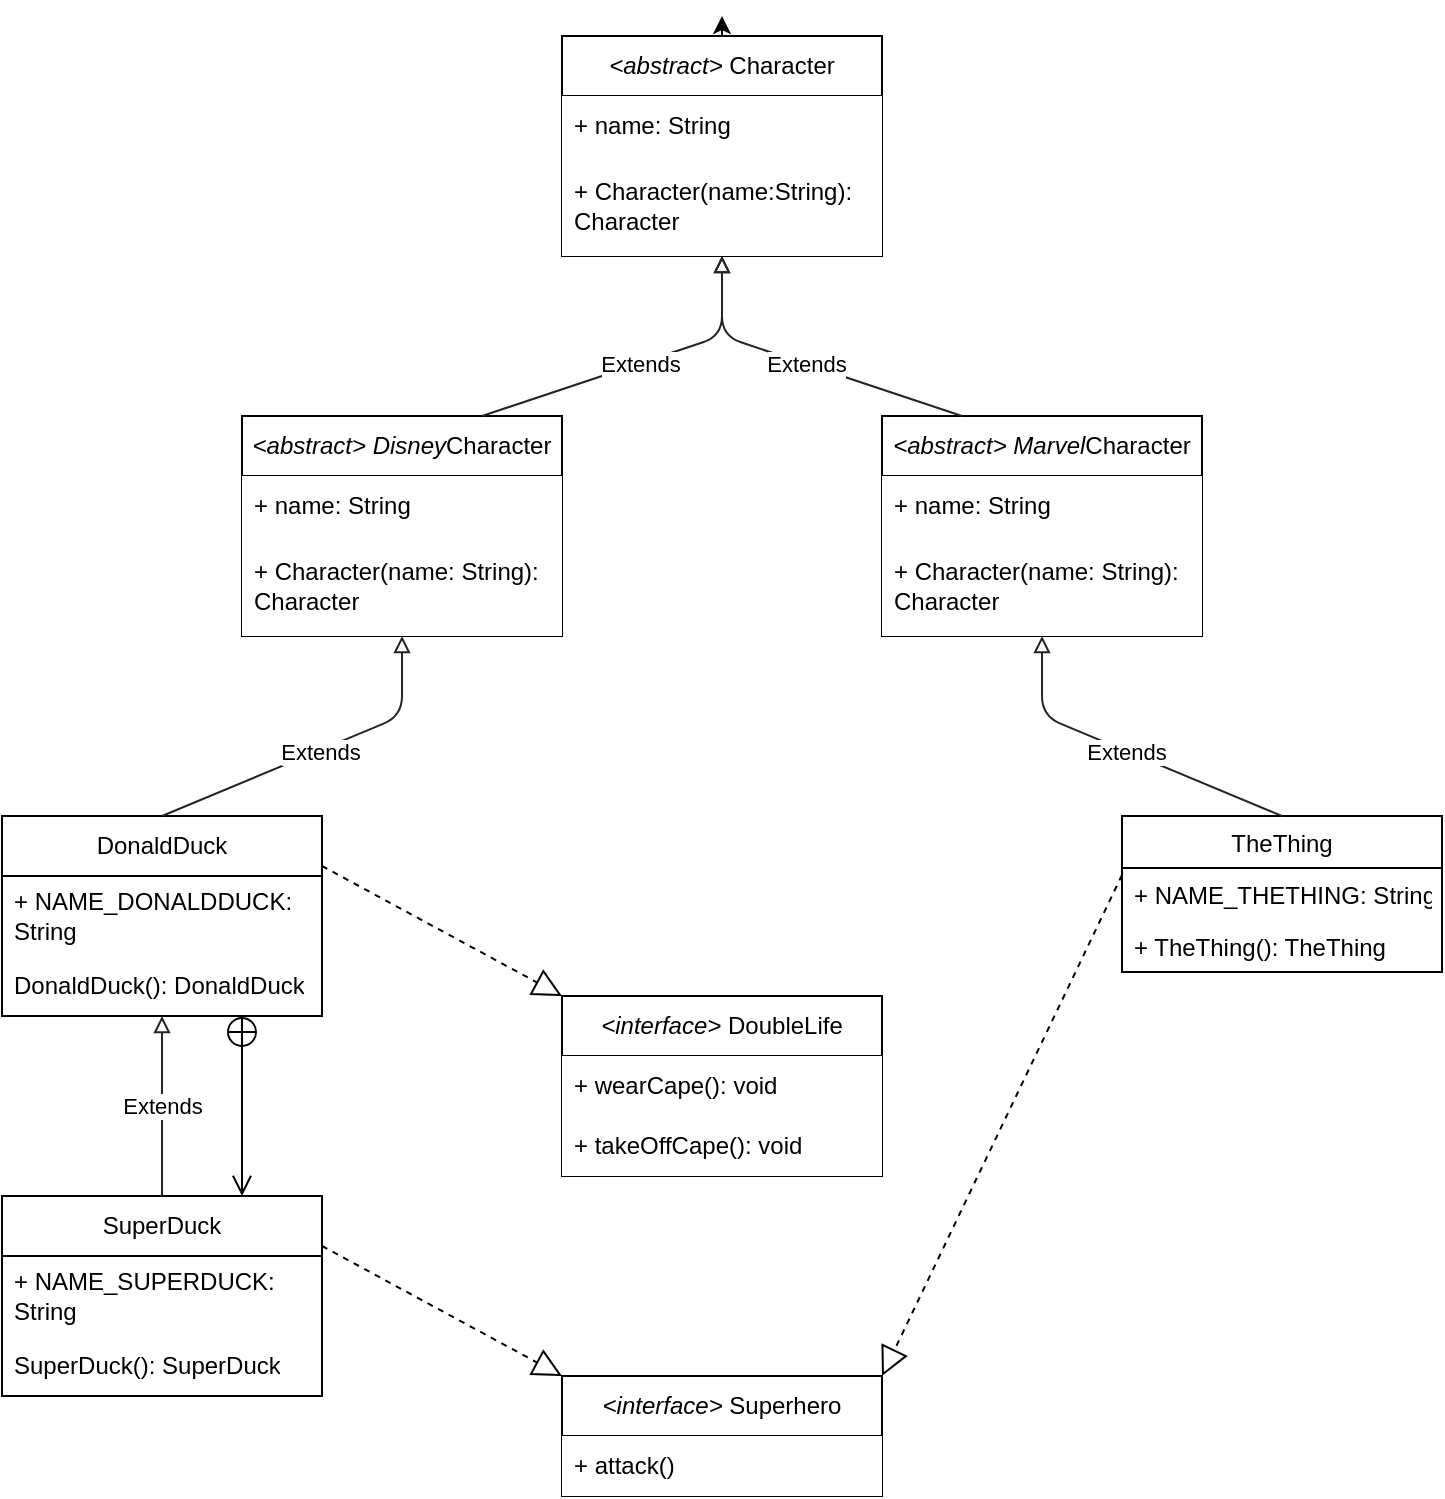 <mxfile>
    <diagram id="sdzkiKTDT73P22OviC2m" name="Page-1">
        <mxGraphModel dx="784" dy="230" grid="1" gridSize="10" guides="1" tooltips="1" connect="1" arrows="1" fold="1" page="1" pageScale="1" pageWidth="3300" pageHeight="2339" background="#ffffff" math="0" shadow="0">
            <root>
                <mxCell id="0"/>
                <mxCell id="1" parent="0"/>
                <mxCell id="12" style="edgeStyle=none;html=1;exitX=0.5;exitY=0;exitDx=0;exitDy=0;" parent="1" source="2" edge="1">
                    <mxGeometry relative="1" as="geometry">
                        <mxPoint x="400" y="80" as="targetPoint"/>
                    </mxGeometry>
                </mxCell>
                <mxCell id="2" value="&lt;i&gt;&amp;lt;abstract&amp;gt; &lt;/i&gt;Character" style="swimlane;fontStyle=0;childLayout=stackLayout;horizontal=1;startSize=30;horizontalStack=0;resizeParent=1;resizeParentMax=0;resizeLast=0;collapsible=1;marginBottom=0;whiteSpace=wrap;html=1;gradientColor=none;" parent="1" vertex="1">
                    <mxGeometry x="320" y="90" width="160" height="110" as="geometry"/>
                </mxCell>
                <mxCell id="3" value="+ name: String" style="text;strokeColor=none;fillColor=default;align=left;verticalAlign=middle;spacingLeft=4;spacingRight=4;overflow=hidden;points=[[0,0.5],[1,0.5]];portConstraint=eastwest;rotatable=0;whiteSpace=wrap;html=1;" parent="2" vertex="1">
                    <mxGeometry y="30" width="160" height="30" as="geometry"/>
                </mxCell>
                <mxCell id="4" value="+ Character(name:String):&amp;nbsp; Character" style="text;strokeColor=none;fillColor=default;align=left;verticalAlign=middle;spacingLeft=4;spacingRight=4;overflow=hidden;points=[[0,0.5],[1,0.5]];portConstraint=eastwest;rotatable=0;whiteSpace=wrap;html=1;" parent="2" vertex="1">
                    <mxGeometry y="60" width="160" height="50" as="geometry"/>
                </mxCell>
                <mxCell id="6" value="&lt;i&gt;&amp;lt;abstract&amp;gt; Disney&lt;/i&gt;Character" style="swimlane;fontStyle=0;childLayout=stackLayout;horizontal=1;startSize=30;horizontalStack=0;resizeParent=1;resizeParentMax=0;resizeLast=0;collapsible=1;marginBottom=0;whiteSpace=wrap;html=1;gradientColor=none;" parent="1" vertex="1">
                    <mxGeometry x="160" y="280" width="160" height="110" as="geometry"/>
                </mxCell>
                <mxCell id="7" value="+ name: String" style="text;strokeColor=none;fillColor=default;align=left;verticalAlign=middle;spacingLeft=4;spacingRight=4;overflow=hidden;points=[[0,0.5],[1,0.5]];portConstraint=eastwest;rotatable=0;whiteSpace=wrap;html=1;" parent="6" vertex="1">
                    <mxGeometry y="30" width="160" height="30" as="geometry"/>
                </mxCell>
                <mxCell id="8" value="+ Character(name: String): Character" style="text;strokeColor=none;fillColor=default;align=left;verticalAlign=middle;spacingLeft=4;spacingRight=4;overflow=hidden;points=[[0,0.5],[1,0.5]];portConstraint=eastwest;rotatable=0;whiteSpace=wrap;html=1;" parent="6" vertex="1">
                    <mxGeometry y="60" width="160" height="50" as="geometry"/>
                </mxCell>
                <mxCell id="9" value="&lt;i&gt;&amp;lt;abstract&amp;gt; Marvel&lt;/i&gt;Character" style="swimlane;fontStyle=0;childLayout=stackLayout;horizontal=1;startSize=30;horizontalStack=0;resizeParent=1;resizeParentMax=0;resizeLast=0;collapsible=1;marginBottom=0;whiteSpace=wrap;html=1;gradientColor=none;" parent="1" vertex="1">
                    <mxGeometry x="480" y="280" width="160" height="110" as="geometry"/>
                </mxCell>
                <mxCell id="10" value="+ name: String" style="text;strokeColor=none;fillColor=default;align=left;verticalAlign=middle;spacingLeft=4;spacingRight=4;overflow=hidden;points=[[0,0.5],[1,0.5]];portConstraint=eastwest;rotatable=0;whiteSpace=wrap;html=1;" parent="9" vertex="1">
                    <mxGeometry y="30" width="160" height="30" as="geometry"/>
                </mxCell>
                <mxCell id="11" value="+ Character(name: String): Character" style="text;strokeColor=none;fillColor=default;align=left;verticalAlign=middle;spacingLeft=4;spacingRight=4;overflow=hidden;points=[[0,0.5],[1,0.5]];portConstraint=eastwest;rotatable=0;whiteSpace=wrap;html=1;" parent="9" vertex="1">
                    <mxGeometry y="60" width="160" height="50" as="geometry"/>
                </mxCell>
                <mxCell id="13" value="&lt;i&gt;&amp;lt;interface&amp;gt; &lt;/i&gt;DoubleLife" style="swimlane;fontStyle=0;childLayout=stackLayout;horizontal=1;startSize=30;horizontalStack=0;resizeParent=1;resizeParentMax=0;resizeLast=0;collapsible=1;marginBottom=0;whiteSpace=wrap;html=1;gradientColor=none;" parent="1" vertex="1">
                    <mxGeometry x="320" y="570" width="160" height="90" as="geometry"/>
                </mxCell>
                <mxCell id="14" value="+ wearCape(): void" style="text;strokeColor=none;fillColor=default;align=left;verticalAlign=middle;spacingLeft=4;spacingRight=4;overflow=hidden;points=[[0,0.5],[1,0.5]];portConstraint=eastwest;rotatable=0;whiteSpace=wrap;html=1;" parent="13" vertex="1">
                    <mxGeometry y="30" width="160" height="30" as="geometry"/>
                </mxCell>
                <mxCell id="15" value="+ takeOffCape(): void" style="text;strokeColor=none;fillColor=default;align=left;verticalAlign=middle;spacingLeft=4;spacingRight=4;overflow=hidden;points=[[0,0.5],[1,0.5]];portConstraint=eastwest;rotatable=0;whiteSpace=wrap;html=1;" parent="13" vertex="1">
                    <mxGeometry y="60" width="160" height="30" as="geometry"/>
                </mxCell>
                <mxCell id="16" value="&lt;i&gt;&amp;lt;interface&amp;gt; &lt;/i&gt;Superhero" style="swimlane;fontStyle=0;childLayout=stackLayout;horizontal=1;startSize=30;horizontalStack=0;resizeParent=1;resizeParentMax=0;resizeLast=0;collapsible=1;marginBottom=0;whiteSpace=wrap;html=1;gradientColor=none;" parent="1" vertex="1">
                    <mxGeometry x="320" y="760" width="160" height="60" as="geometry"/>
                </mxCell>
                <mxCell id="17" value="+ attack()" style="text;strokeColor=none;fillColor=default;align=left;verticalAlign=middle;spacingLeft=4;spacingRight=4;overflow=hidden;points=[[0,0.5],[1,0.5]];portConstraint=eastwest;rotatable=0;whiteSpace=wrap;html=1;" parent="16" vertex="1">
                    <mxGeometry y="30" width="160" height="30" as="geometry"/>
                </mxCell>
                <mxCell id="19" value="" style="endArrow=block;html=1;exitX=0.75;exitY=0;exitDx=0;exitDy=0;entryX=0.5;entryY=1;entryDx=0;entryDy=0;endFill=0;strokeColor=#242424;" parent="1" source="6" target="2" edge="1">
                    <mxGeometry relative="1" as="geometry">
                        <mxPoint x="350" y="330" as="sourcePoint"/>
                        <mxPoint x="450" y="330" as="targetPoint"/>
                        <Array as="points">
                            <mxPoint x="400" y="240"/>
                        </Array>
                    </mxGeometry>
                </mxCell>
                <mxCell id="20" value="Extends" style="edgeLabel;resizable=0;html=1;align=center;verticalAlign=middle;fillColor=default;gradientColor=none;" parent="19" connectable="0" vertex="1">
                    <mxGeometry relative="1" as="geometry"/>
                </mxCell>
                <mxCell id="21" value="" style="endArrow=block;html=1;exitX=0.25;exitY=0;exitDx=0;exitDy=0;endFill=0;strokeColor=#242424;" parent="1" source="9" edge="1">
                    <mxGeometry relative="1" as="geometry">
                        <mxPoint x="290" y="290" as="sourcePoint"/>
                        <mxPoint x="400" y="200" as="targetPoint"/>
                        <Array as="points">
                            <mxPoint x="400" y="240"/>
                        </Array>
                    </mxGeometry>
                </mxCell>
                <mxCell id="22" value="Extends" style="edgeLabel;resizable=0;html=1;align=center;verticalAlign=middle;fillColor=default;gradientColor=none;" parent="21" connectable="0" vertex="1">
                    <mxGeometry relative="1" as="geometry"/>
                </mxCell>
                <mxCell id="25" value="DonaldDuck" style="swimlane;fontStyle=0;childLayout=stackLayout;horizontal=1;startSize=30;horizontalStack=0;resizeParent=1;resizeParentMax=0;resizeLast=0;collapsible=1;marginBottom=0;whiteSpace=wrap;html=1;fillColor=default;gradientColor=none;swimlaneFillColor=default;" parent="1" vertex="1">
                    <mxGeometry x="40" y="480" width="160" height="100" as="geometry"/>
                </mxCell>
                <mxCell id="26" value="+ NAME_DONALDDUCK: String" style="text;strokeColor=none;fillColor=none;align=left;verticalAlign=middle;spacingLeft=4;spacingRight=4;overflow=hidden;points=[[0,0.5],[1,0.5]];portConstraint=eastwest;rotatable=0;whiteSpace=wrap;html=1;" parent="25" vertex="1">
                    <mxGeometry y="30" width="160" height="40" as="geometry"/>
                </mxCell>
                <mxCell id="27" value="DonaldDuck(): DonaldDuck" style="text;strokeColor=none;fillColor=none;align=left;verticalAlign=middle;spacingLeft=4;spacingRight=4;overflow=hidden;points=[[0,0.5],[1,0.5]];portConstraint=eastwest;rotatable=0;whiteSpace=wrap;html=1;" parent="25" vertex="1">
                    <mxGeometry y="70" width="160" height="30" as="geometry"/>
                </mxCell>
                <mxCell id="28" value="" style="endArrow=block;html=1;entryX=0.5;entryY=1;entryDx=0;entryDy=0;endFill=0;strokeColor=#242424;" parent="1" edge="1">
                    <mxGeometry relative="1" as="geometry">
                        <mxPoint x="120" y="480" as="sourcePoint"/>
                        <mxPoint x="240" y="390" as="targetPoint"/>
                        <Array as="points">
                            <mxPoint x="240" y="430"/>
                        </Array>
                    </mxGeometry>
                </mxCell>
                <mxCell id="29" value="Extends" style="edgeLabel;resizable=0;html=1;align=center;verticalAlign=middle;fillColor=default;gradientColor=none;" parent="28" connectable="0" vertex="1">
                    <mxGeometry relative="1" as="geometry"/>
                </mxCell>
                <mxCell id="30" value="SuperDuck" style="swimlane;fontStyle=0;childLayout=stackLayout;horizontal=1;startSize=30;horizontalStack=0;resizeParent=1;resizeParentMax=0;resizeLast=0;collapsible=1;marginBottom=0;whiteSpace=wrap;html=1;fillColor=default;gradientColor=none;swimlaneFillColor=default;" parent="1" vertex="1">
                    <mxGeometry x="40" y="670" width="160" height="100" as="geometry"/>
                </mxCell>
                <mxCell id="31" value="+ NAME_SUPERDUCK: String" style="text;strokeColor=none;fillColor=none;align=left;verticalAlign=middle;spacingLeft=4;spacingRight=4;overflow=hidden;points=[[0,0.5],[1,0.5]];portConstraint=eastwest;rotatable=0;whiteSpace=wrap;html=1;" parent="30" vertex="1">
                    <mxGeometry y="30" width="160" height="40" as="geometry"/>
                </mxCell>
                <mxCell id="32" value="SuperDuck(): SuperDuck" style="text;strokeColor=none;fillColor=none;align=left;verticalAlign=middle;spacingLeft=4;spacingRight=4;overflow=hidden;points=[[0,0.5],[1,0.5]];portConstraint=eastwest;rotatable=0;whiteSpace=wrap;html=1;" parent="30" vertex="1">
                    <mxGeometry y="70" width="160" height="30" as="geometry"/>
                </mxCell>
                <mxCell id="33" value="" style="endArrow=block;html=1;endFill=0;strokeColor=#242424;" parent="1" edge="1">
                    <mxGeometry relative="1" as="geometry">
                        <mxPoint x="120" y="670" as="sourcePoint"/>
                        <mxPoint x="120" y="580" as="targetPoint"/>
                        <Array as="points">
                            <mxPoint x="120" y="640"/>
                            <mxPoint x="120" y="620"/>
                        </Array>
                    </mxGeometry>
                </mxCell>
                <mxCell id="34" value="Extends" style="edgeLabel;resizable=0;html=1;align=center;verticalAlign=middle;fillColor=default;gradientColor=none;" parent="33" connectable="0" vertex="1">
                    <mxGeometry relative="1" as="geometry"/>
                </mxCell>
                <mxCell id="35" value="" style="endArrow=open;startArrow=circlePlus;endFill=0;startFill=0;endSize=8;html=1;entryX=0.75;entryY=0;entryDx=0;entryDy=0;" parent="1" target="30" edge="1">
                    <mxGeometry width="160" relative="1" as="geometry">
                        <mxPoint x="160" y="580" as="sourcePoint"/>
                        <mxPoint x="310" y="580" as="targetPoint"/>
                        <Array as="points">
                            <mxPoint x="160" y="630"/>
                        </Array>
                    </mxGeometry>
                </mxCell>
                <mxCell id="36" value="" style="endArrow=block;dashed=1;endFill=0;endSize=12;html=1;exitX=1;exitY=0.25;exitDx=0;exitDy=0;entryX=0;entryY=0;entryDx=0;entryDy=0;" parent="1" source="25" target="13" edge="1">
                    <mxGeometry width="160" relative="1" as="geometry">
                        <mxPoint x="320" y="520" as="sourcePoint"/>
                        <mxPoint x="480" y="520" as="targetPoint"/>
                        <Array as="points"/>
                    </mxGeometry>
                </mxCell>
                <mxCell id="37" value="" style="endArrow=block;dashed=1;endFill=0;endSize=12;html=1;exitX=1;exitY=0.25;exitDx=0;exitDy=0;entryX=0;entryY=0;entryDx=0;entryDy=0;" parent="1" edge="1">
                    <mxGeometry width="160" relative="1" as="geometry">
                        <mxPoint x="200" y="695" as="sourcePoint"/>
                        <mxPoint x="320" y="760" as="targetPoint"/>
                        <Array as="points"/>
                    </mxGeometry>
                </mxCell>
                <mxCell id="38" value="TheThing" style="swimlane;fontStyle=0;childLayout=stackLayout;horizontal=1;startSize=26;fillColor=none;horizontalStack=0;resizeParent=1;resizeParentMax=0;resizeLast=0;collapsible=1;marginBottom=0;" parent="1" vertex="1">
                    <mxGeometry x="600" y="480" width="160" height="78" as="geometry"/>
                </mxCell>
                <mxCell id="39" value="+ NAME_THETHING: String" style="text;strokeColor=none;fillColor=none;align=left;verticalAlign=top;spacingLeft=4;spacingRight=4;overflow=hidden;rotatable=0;points=[[0,0.5],[1,0.5]];portConstraint=eastwest;" parent="38" vertex="1">
                    <mxGeometry y="26" width="160" height="26" as="geometry"/>
                </mxCell>
                <mxCell id="40" value="+ TheThing(): TheThing" style="text;strokeColor=none;fillColor=none;align=left;verticalAlign=top;spacingLeft=4;spacingRight=4;overflow=hidden;rotatable=0;points=[[0,0.5],[1,0.5]];portConstraint=eastwest;" parent="38" vertex="1">
                    <mxGeometry y="52" width="160" height="26" as="geometry"/>
                </mxCell>
                <mxCell id="44" value="" style="endArrow=block;dashed=1;endFill=0;endSize=12;html=1;exitX=0;exitY=0.25;exitDx=0;exitDy=0;entryX=1;entryY=0;entryDx=0;entryDy=0;" parent="1" target="16" edge="1">
                    <mxGeometry width="160" relative="1" as="geometry">
                        <mxPoint x="600" y="509.5" as="sourcePoint"/>
                        <mxPoint x="480" y="580" as="targetPoint"/>
                        <Array as="points"/>
                    </mxGeometry>
                </mxCell>
                <mxCell id="45" value="" style="endArrow=block;html=1;endFill=0;strokeColor=#242424;" parent="1" edge="1">
                    <mxGeometry relative="1" as="geometry">
                        <mxPoint x="680" y="480" as="sourcePoint"/>
                        <mxPoint x="560" y="390" as="targetPoint"/>
                        <Array as="points">
                            <mxPoint x="560" y="430"/>
                        </Array>
                    </mxGeometry>
                </mxCell>
                <mxCell id="46" value="Extends" style="edgeLabel;resizable=0;html=1;align=center;verticalAlign=middle;fillColor=default;gradientColor=none;" parent="45" connectable="0" vertex="1">
                    <mxGeometry relative="1" as="geometry"/>
                </mxCell>
            </root>
        </mxGraphModel>
    </diagram>
</mxfile>